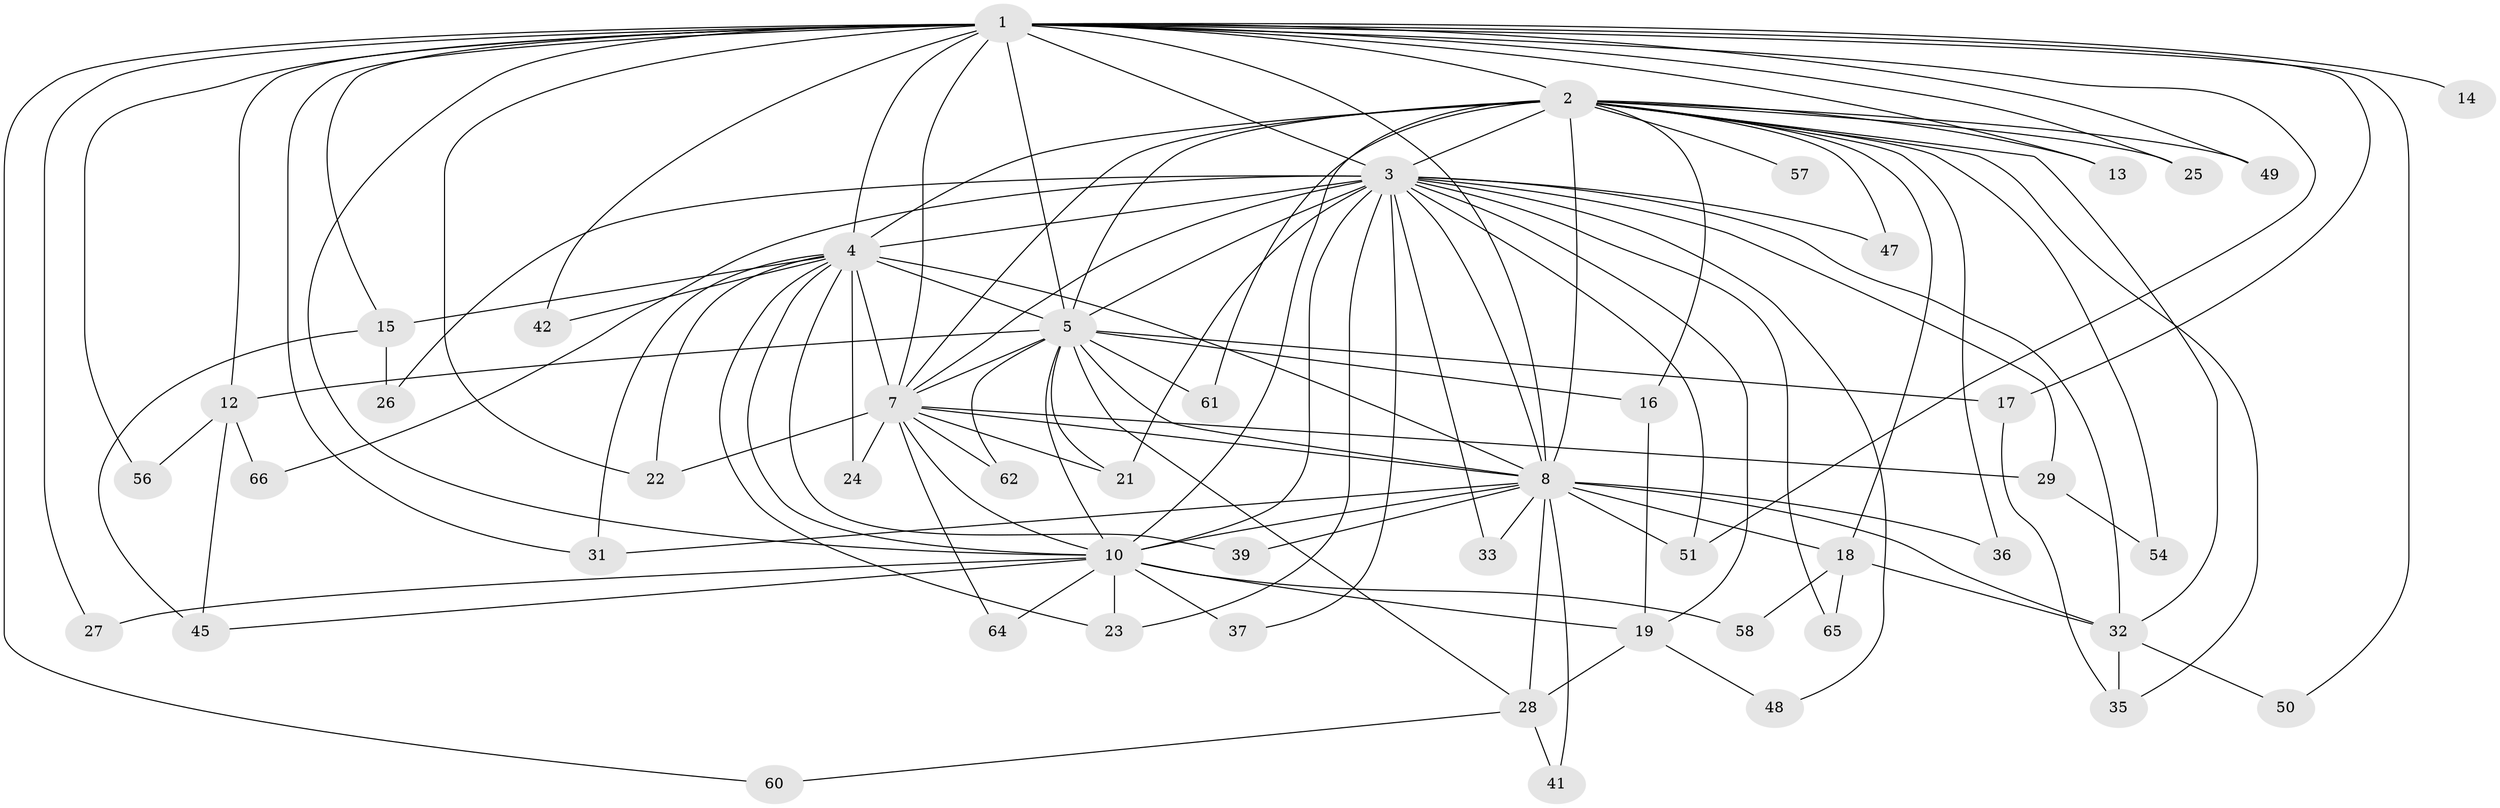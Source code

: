 // original degree distribution, {20: 0.014705882352941176, 14: 0.014705882352941176, 23: 0.014705882352941176, 16: 0.014705882352941176, 17: 0.014705882352941176, 15: 0.029411764705882353, 18: 0.029411764705882353, 19: 0.014705882352941176, 3: 0.22058823529411764, 4: 0.04411764705882353, 2: 0.5441176470588235, 5: 0.029411764705882353, 6: 0.014705882352941176}
// Generated by graph-tools (version 1.1) at 2025/10/02/27/25 16:10:56]
// undirected, 50 vertices, 121 edges
graph export_dot {
graph [start="1"]
  node [color=gray90,style=filled];
  1 [super="+6"];
  2 [super="+9"];
  3 [super="+63"];
  4 [super="+44"];
  5 [super="+34"];
  7 [super="+11"];
  8 [super="+30"];
  10 [super="+40"];
  12 [super="+52"];
  13;
  14;
  15;
  16;
  17 [super="+55"];
  18 [super="+38"];
  19 [super="+20"];
  21 [super="+43"];
  22;
  23 [super="+68"];
  24;
  25;
  26;
  27;
  28 [super="+59"];
  29;
  31 [super="+46"];
  32 [super="+67"];
  33;
  35;
  36;
  37;
  39;
  41;
  42;
  45;
  47;
  48;
  49;
  50;
  51 [super="+53"];
  54;
  56;
  57;
  58;
  60;
  61;
  62;
  64;
  65;
  66;
  1 -- 2 [weight=4];
  1 -- 3 [weight=2];
  1 -- 4 [weight=2];
  1 -- 5 [weight=3];
  1 -- 7 [weight=2];
  1 -- 8 [weight=2];
  1 -- 10 [weight=2];
  1 -- 12;
  1 -- 13;
  1 -- 14 [weight=2];
  1 -- 22;
  1 -- 25;
  1 -- 27;
  1 -- 42;
  1 -- 49;
  1 -- 50;
  1 -- 51;
  1 -- 56;
  1 -- 15;
  1 -- 17;
  1 -- 60;
  1 -- 31;
  2 -- 3 [weight=2];
  2 -- 4 [weight=2];
  2 -- 5 [weight=2];
  2 -- 7 [weight=2];
  2 -- 8 [weight=2];
  2 -- 10 [weight=2];
  2 -- 13;
  2 -- 18 [weight=2];
  2 -- 47;
  2 -- 54;
  2 -- 16;
  2 -- 25;
  2 -- 32;
  2 -- 35;
  2 -- 36;
  2 -- 49;
  2 -- 57;
  2 -- 61;
  3 -- 4;
  3 -- 5;
  3 -- 7;
  3 -- 8;
  3 -- 10 [weight=2];
  3 -- 21;
  3 -- 23;
  3 -- 26;
  3 -- 29;
  3 -- 33;
  3 -- 37;
  3 -- 47;
  3 -- 48;
  3 -- 51;
  3 -- 65;
  3 -- 66;
  3 -- 32;
  3 -- 19;
  4 -- 5;
  4 -- 7;
  4 -- 8;
  4 -- 10;
  4 -- 15;
  4 -- 23;
  4 -- 24;
  4 -- 31;
  4 -- 39;
  4 -- 42;
  4 -- 22;
  5 -- 7;
  5 -- 8;
  5 -- 10;
  5 -- 12;
  5 -- 16;
  5 -- 17;
  5 -- 28;
  5 -- 61;
  5 -- 62;
  5 -- 21;
  7 -- 8;
  7 -- 10 [weight=2];
  7 -- 21;
  7 -- 22;
  7 -- 24;
  7 -- 29;
  7 -- 62;
  7 -- 64;
  8 -- 10 [weight=2];
  8 -- 18;
  8 -- 28;
  8 -- 32;
  8 -- 36;
  8 -- 39;
  8 -- 41;
  8 -- 33;
  8 -- 51;
  8 -- 31;
  10 -- 19;
  10 -- 27;
  10 -- 37;
  10 -- 45;
  10 -- 58;
  10 -- 64;
  10 -- 23;
  12 -- 56;
  12 -- 66;
  12 -- 45;
  15 -- 26;
  15 -- 45;
  16 -- 19;
  17 -- 35;
  18 -- 58;
  18 -- 32;
  18 -- 65;
  19 -- 48;
  19 -- 28;
  28 -- 41;
  28 -- 60;
  29 -- 54;
  32 -- 35;
  32 -- 50;
}

